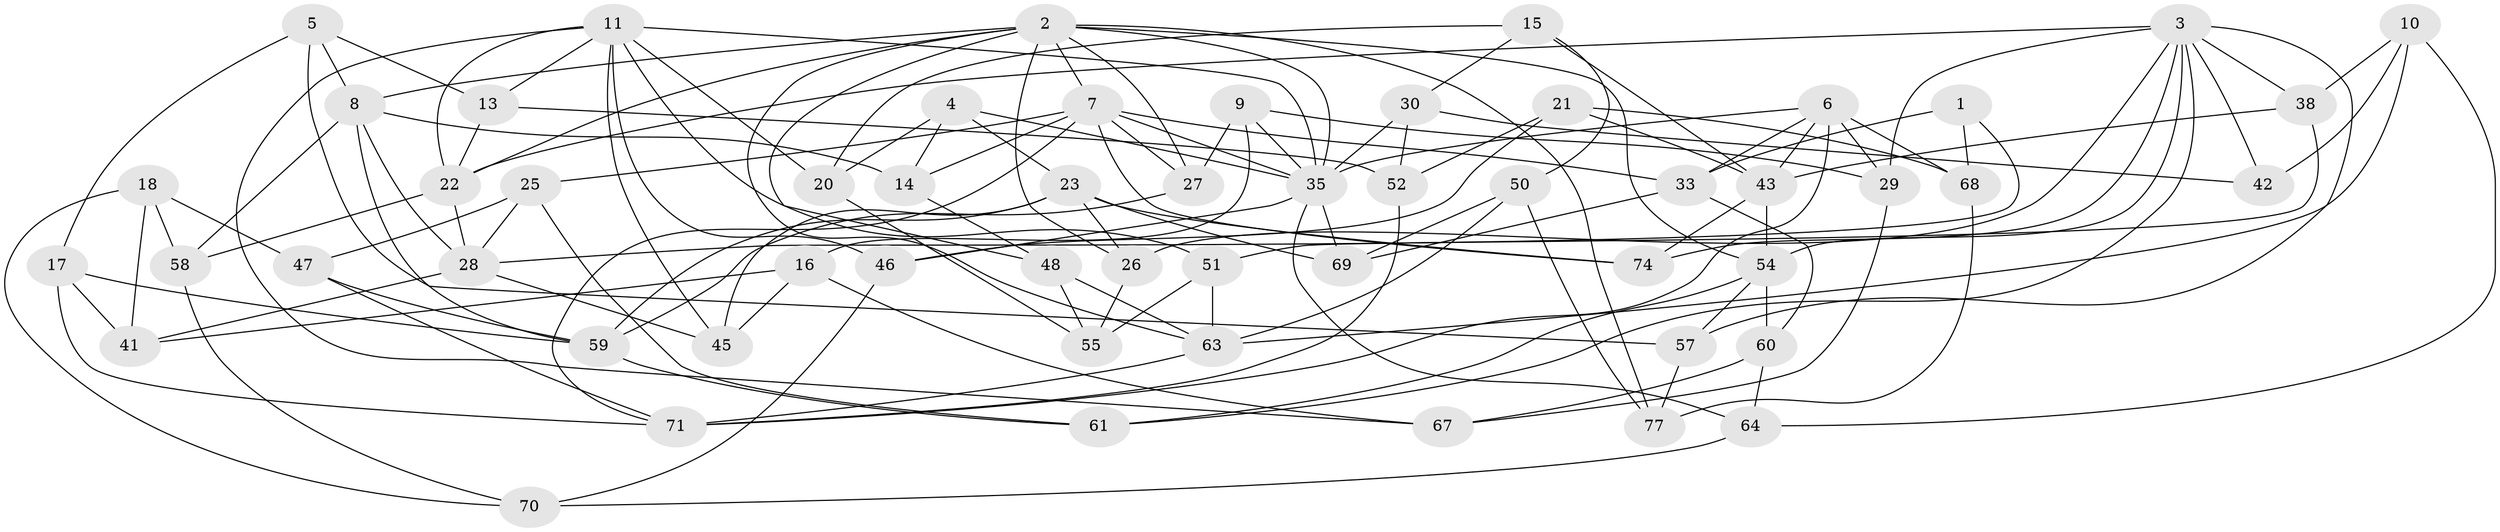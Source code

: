 // original degree distribution, {4: 1.0}
// Generated by graph-tools (version 1.1) at 2025/20/03/04/25 18:20:54]
// undirected, 56 vertices, 134 edges
graph export_dot {
graph [start="1"]
  node [color=gray90,style=filled];
  1;
  2 [super="+19+53"];
  3 [super="+76+40"];
  4;
  5;
  6 [super="+24"];
  7 [super="+31+44"];
  8 [super="+12"];
  9;
  10;
  11 [super="+34"];
  13;
  14;
  15;
  16;
  17;
  18;
  20;
  21;
  22 [super="+32"];
  23 [super="+72"];
  25;
  26;
  27;
  28 [super="+75"];
  29;
  30;
  33 [super="+36"];
  35 [super="+39+37"];
  38;
  41;
  42;
  43 [super="+49"];
  45;
  46;
  47;
  48;
  50;
  51;
  52;
  54 [super="+73"];
  55;
  57;
  58;
  59 [super="+80"];
  60;
  61;
  63 [super="+65"];
  64;
  67;
  68;
  69;
  70;
  71 [super="+78"];
  74;
  77;
  1 -- 68;
  1 -- 33 [weight=2];
  1 -- 28;
  2 -- 8;
  2 -- 35;
  2 -- 48;
  2 -- 27;
  2 -- 63;
  2 -- 22;
  2 -- 7;
  2 -- 54;
  2 -- 26;
  2 -- 77;
  3 -- 74;
  3 -- 61;
  3 -- 26;
  3 -- 42 [weight=2];
  3 -- 22;
  3 -- 38;
  3 -- 54;
  3 -- 57;
  3 -- 29;
  4 -- 23;
  4 -- 14;
  4 -- 20;
  4 -- 35;
  5 -- 8;
  5 -- 57;
  5 -- 17;
  5 -- 13;
  6 -- 68;
  6 -- 43;
  6 -- 35;
  6 -- 33;
  6 -- 29;
  6 -- 71;
  7 -- 14;
  7 -- 27;
  7 -- 74;
  7 -- 35;
  7 -- 25;
  7 -- 33;
  7 -- 71;
  8 -- 14;
  8 -- 58;
  8 -- 59;
  8 -- 28;
  9 -- 35;
  9 -- 29;
  9 -- 27;
  9 -- 16;
  10 -- 64;
  10 -- 63;
  10 -- 38;
  10 -- 42;
  11 -- 20;
  11 -- 13;
  11 -- 46;
  11 -- 67;
  11 -- 51;
  11 -- 45;
  11 -- 22;
  11 -- 35;
  13 -- 52;
  13 -- 22;
  14 -- 48;
  15 -- 30;
  15 -- 43;
  15 -- 20;
  15 -- 50;
  16 -- 41;
  16 -- 45;
  16 -- 67;
  17 -- 41;
  17 -- 59;
  17 -- 71;
  18 -- 41;
  18 -- 70;
  18 -- 58;
  18 -- 47;
  20 -- 55;
  21 -- 68;
  21 -- 46;
  21 -- 52;
  21 -- 43;
  22 -- 58;
  22 -- 28;
  23 -- 59;
  23 -- 69;
  23 -- 26;
  23 -- 74;
  23 -- 45;
  25 -- 28;
  25 -- 47;
  25 -- 61;
  26 -- 55;
  27 -- 59;
  28 -- 45;
  28 -- 41;
  29 -- 67;
  30 -- 42;
  30 -- 52;
  30 -- 35;
  33 -- 69;
  33 -- 60;
  35 -- 69;
  35 -- 64;
  35 -- 46;
  38 -- 51;
  38 -- 43;
  43 -- 74;
  43 -- 54;
  46 -- 70;
  47 -- 59;
  47 -- 71;
  48 -- 55;
  48 -- 63;
  50 -- 69;
  50 -- 77;
  50 -- 63;
  51 -- 55;
  51 -- 63;
  52 -- 71;
  54 -- 57;
  54 -- 61;
  54 -- 60;
  57 -- 77;
  58 -- 70;
  59 -- 61;
  60 -- 67;
  60 -- 64;
  63 -- 71;
  64 -- 70;
  68 -- 77;
}
